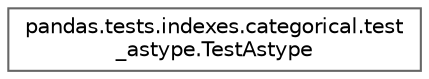 digraph "Graphical Class Hierarchy"
{
 // LATEX_PDF_SIZE
  bgcolor="transparent";
  edge [fontname=Helvetica,fontsize=10,labelfontname=Helvetica,labelfontsize=10];
  node [fontname=Helvetica,fontsize=10,shape=box,height=0.2,width=0.4];
  rankdir="LR";
  Node0 [id="Node000000",label="pandas.tests.indexes.categorical.test\l_astype.TestAstype",height=0.2,width=0.4,color="grey40", fillcolor="white", style="filled",URL="$d4/da9/classpandas_1_1tests_1_1indexes_1_1categorical_1_1test__astype_1_1TestAstype.html",tooltip=" "];
}
